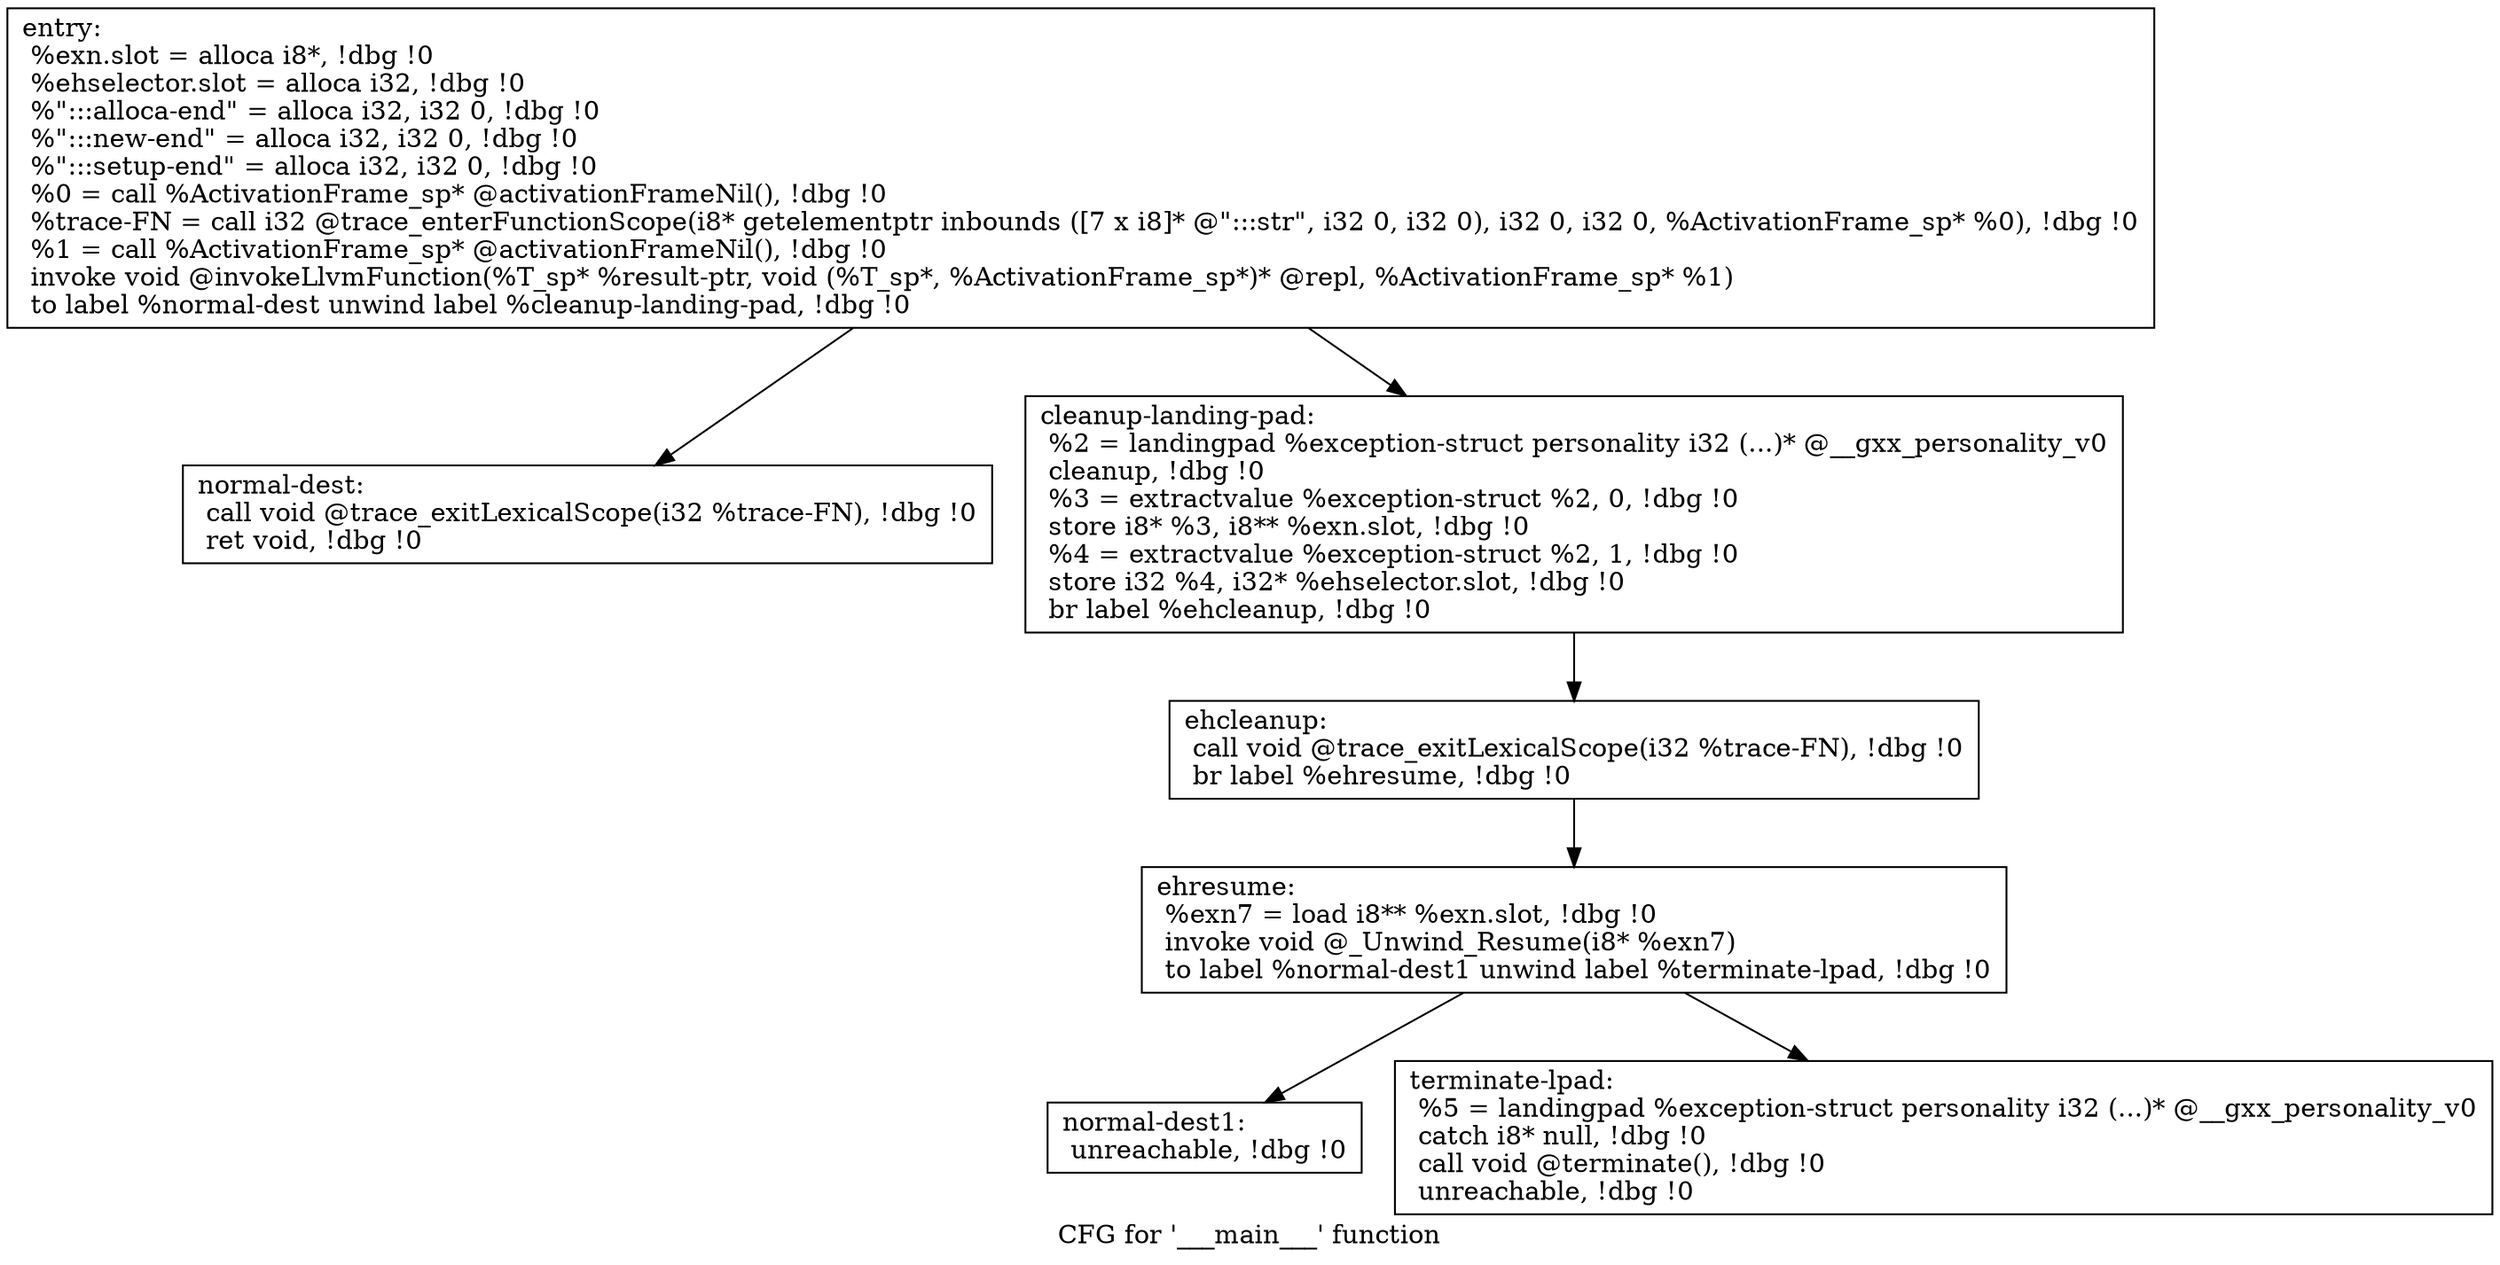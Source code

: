 digraph "CFG for '___main___' function" {
	label="CFG for '___main___' function";

	Node0x7ffde8408070 [shape=record,label="{entry:\l  %exn.slot = alloca i8*, !dbg !0\l  %ehselector.slot = alloca i32, !dbg !0\l  %\":::alloca-end\" = alloca i32, i32 0, !dbg !0\l  %\":::new-end\" = alloca i32, i32 0, !dbg !0\l  %\":::setup-end\" = alloca i32, i32 0, !dbg !0\l  %0 = call %ActivationFrame_sp* @activationFrameNil(), !dbg !0\l  %trace-FN = call i32 @trace_enterFunctionScope(i8* getelementptr inbounds ([7 x i8]* @\":::str\", i32 0, i32 0), i32 0, i32 0, %ActivationFrame_sp* %0), !dbg !0\l  %1 = call %ActivationFrame_sp* @activationFrameNil(), !dbg !0\l  invoke void @invokeLlvmFunction(%T_sp* %result-ptr, void (%T_sp*, %ActivationFrame_sp*)* @repl, %ActivationFrame_sp* %1)\l          to label %normal-dest unwind label %cleanup-landing-pad, !dbg !0\l}"];
	Node0x7ffde8408070 -> Node0x7ffde84080c0;
	Node0x7ffde8408070 -> Node0x7ffde8408110;
	Node0x7ffde84080c0 [shape=record,label="{normal-dest:                                      \l  call void @trace_exitLexicalScope(i32 %trace-FN), !dbg !0\l  ret void, !dbg !0\l}"];
	Node0x7ffde8408110 [shape=record,label="{cleanup-landing-pad:                              \l  %2 = landingpad %exception-struct personality i32 (...)* @__gxx_personality_v0\l          cleanup, !dbg !0\l  %3 = extractvalue %exception-struct %2, 0, !dbg !0\l  store i8* %3, i8** %exn.slot, !dbg !0\l  %4 = extractvalue %exception-struct %2, 1, !dbg !0\l  store i32 %4, i32* %ehselector.slot, !dbg !0\l  br label %ehcleanup, !dbg !0\l}"];
	Node0x7ffde8408110 -> Node0x7ffde8408160;
	Node0x7ffde8408160 [shape=record,label="{ehcleanup:                                        \l  call void @trace_exitLexicalScope(i32 %trace-FN), !dbg !0\l  br label %ehresume, !dbg !0\l}"];
	Node0x7ffde8408160 -> Node0x7ffde8419b50;
	Node0x7ffde8419b50 [shape=record,label="{ehresume:                                         \l  %exn7 = load i8** %exn.slot, !dbg !0\l  invoke void @_Unwind_Resume(i8* %exn7)\l          to label %normal-dest1 unwind label %terminate-lpad, !dbg !0\l}"];
	Node0x7ffde8419b50 -> Node0x7ffde8419ba0;
	Node0x7ffde8419b50 -> Node0x7ffde8419bf0;
	Node0x7ffde8419ba0 [shape=record,label="{normal-dest1:                                     \l  unreachable, !dbg !0\l}"];
	Node0x7ffde8419bf0 [shape=record,label="{terminate-lpad:                                   \l  %5 = landingpad %exception-struct personality i32 (...)* @__gxx_personality_v0\l          catch i8* null, !dbg !0\l  call void @terminate(), !dbg !0\l  unreachable, !dbg !0\l}"];
}
